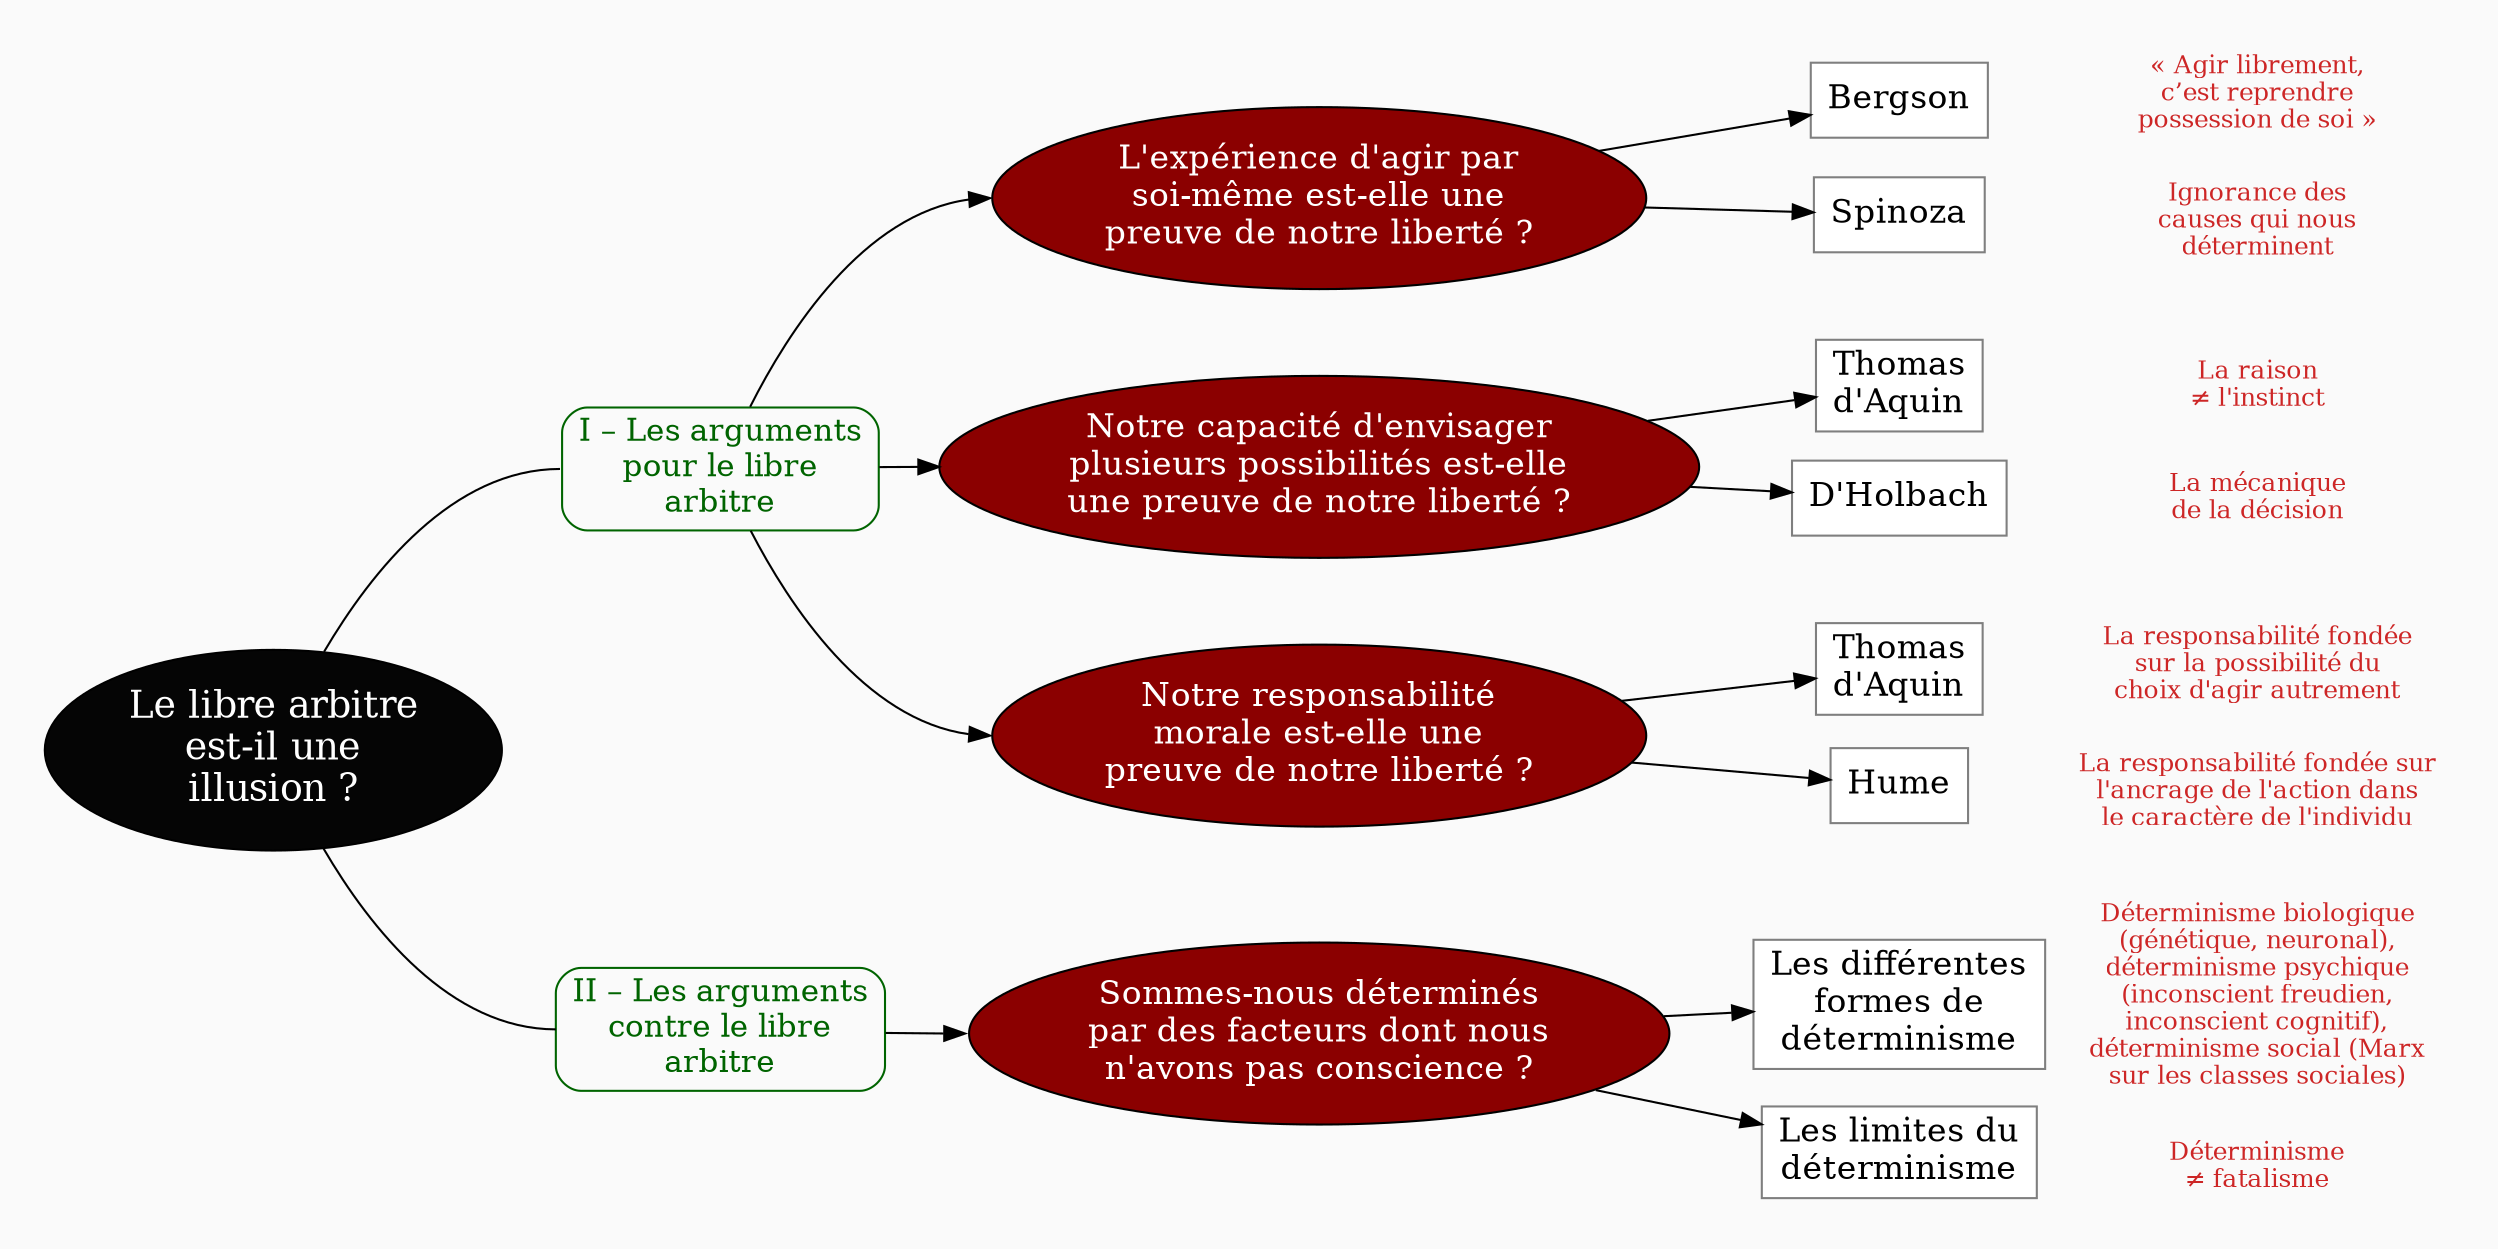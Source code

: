 digraph G {
// Template : diagram
// Usage : 
rankdir=LR
splines=true
//splines=curved
bgcolor=grey98
pad=0.3
style=filled
edge[minlen=3]
node[style=filled, fontcolor=white]
ranksep=0.1
nodesep=0.2

// NIVEAU 1
node[fillcolor=grey2, fontsize=18]
a1[label="Le libre arbitre
est-il une
illusion ?"]

// NIVEAU 2
node[fontsize=15, shape=rect, fillcolor=grey98, fontcolor=darkgreen, color=darkgreen, style="filled, rounded"]
a1->p1[headport=w, arrowhead=none]
a1->p2[headport=w, arrowhead=none]

p1[label="I – Les arguments
pour le libre
arbitre"]
p2[label="II – Les arguments
contre le libre
arbitre"]

{rank=same;p1->p2[style=invis, minlen=15]}

node[fontcolor=black, fontsize=16]
// NIVEAU 3 (sans intermédiaire)
node [shape=box, fillcolor=white, color=grey50]
// c1[label=""]



// INTERMÉDIAIRE AVANT NIVEAU 3
node[fillcolor=red4, shape=oval, fontcolor=white, color=black, style="filled"]
// [arrowhead=none]
// bc1[label=""]
p1->b1[headport=w]
p1->b2[headport=w]
p1->b3[headport=w]
p2->b4[headport=w]
b1[label="L'expérience d'agir par
soi-même est-elle une
preuve de notre liberté ?"]    
b2[label="Notre capacité d'envisager
plusieurs possibilités est-elle
une preuve de notre liberté ?"]
b3[label="Notre responsabilité
morale est-elle une
preuve de notre liberté ?"]
b4[label="Sommes-nous déterminés
par des facteurs dont nous
n'avons pas conscience ?"]




{rank=same;b1->b2->b3[style=invis, minlen=3]}
{rank=same;b3->b4[style=invis, minlen=4]}

// NIVEAU 3 (avec intermédiaire)
node[fillcolor=white, shape=box, color=grey50, fontcolor=black]
// c1[label=""]
b1->{c1,c2}
c1[label="Bergson"]
c2[label="Spinoza"]

b2->{c3,c4}
c3[label="Thomas
d'Aquin"]
c4[label="D'Holbach"]

b3->{c5,c6}
c5[label="Thomas
d'Aquin"]
c6[label="Hume"]

b4->{c7,c8}
c7[label="Les différentes
formes de
déterminisme"]
c8[label="Les limites du
déterminisme"]


{rank=same;c2->c3[style=invis, minlen=3]}
{rank=same;c4->c5[style=invis, minlen=3]}
{rank=same;c6->c7[style=invis, minlen=4]}

// NIVEAU 4
node[style="filled,rounded", fillcolor=white, shape=box, color=grey50]
// d1[label=""]


// ÉTIQUETTES EN ROUGE
node[shape=plaintext, fontcolor=firebrick3, fillcolor=grey98, fontsize=12]
// e1[label=< <B>= Titre</B><BR /><BR />Contenu<BR /> >]
// e1[label=""]
// ->e1[minlen=1, style=invis]

e1[label="« Agir librement,
c’est reprendre
possession de soi »"]
e2[label="Ignorance des
causes qui nous
déterminent"]
e3[label="La raison
≠ l'instinct"]
e4[label="La mécanique
de la décision"]
e5[label="La responsabilité fondée
sur la possibilité du
choix d'agir autrement"]
e6[label="La responsabilité fondée sur
l'ancrage de l'action dans
le caractère de l'individu"]
e7[label="Déterminisme biologique
(génétique, neuronal),
déterminisme psychique
(inconscient freudien,
inconscient cognitif),
déterminisme social (Marx
sur les classes sociales)"]
e8[label="Déterminisme
≠ fatalisme"]

c1->e1[minlen=1, style=invis]
c2->e2[minlen=1, style=invis]
c3->e3[minlen=1, style=invis]
c4->e4[minlen=1, style=invis]
c5->e5[minlen=1, style=invis]
c6->e6[minlen=1, style=invis]
c7->e7[minlen=1, style=invis]
c8->e8[minlen=1, style=invis]


// REMARQUES EN BLEU
node[color=blue, shape=box, margin=0.07, fontcolor=black, fontsize=12, style="dashed", penwidth=0.6]
edge[color=blue, arrowhead="none", xlabel="", style="dashed", penwidth=0.6]
// r1[label=""]
// {rank=same;->r1}
// {rank=same;r1->[dir=back]}

}
